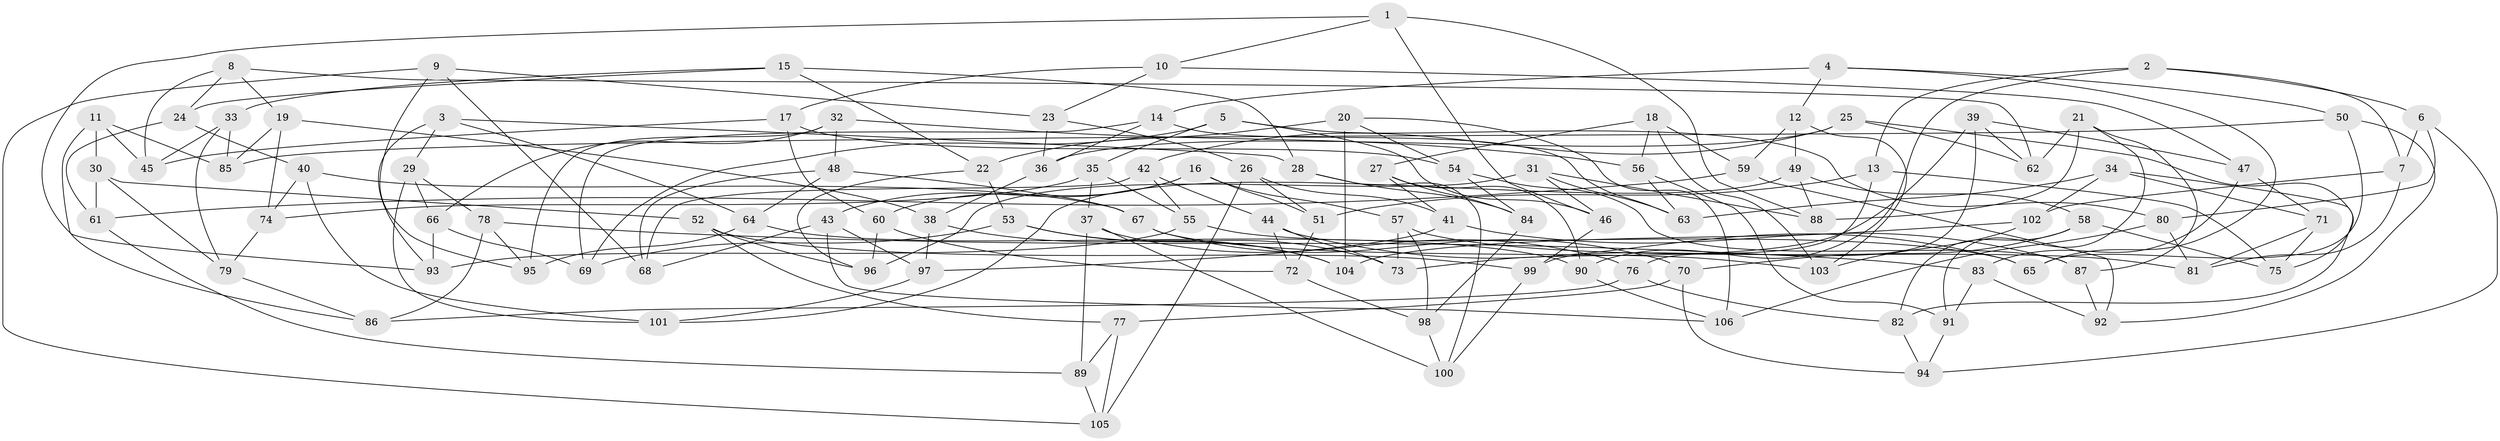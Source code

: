 // coarse degree distribution, {6: 0.20270270270270271, 4: 0.6891891891891891, 7: 0.02702702702702703, 8: 0.08108108108108109}
// Generated by graph-tools (version 1.1) at 2025/20/03/04/25 18:20:28]
// undirected, 106 vertices, 212 edges
graph export_dot {
graph [start="1"]
  node [color=gray90,style=filled];
  1;
  2;
  3;
  4;
  5;
  6;
  7;
  8;
  9;
  10;
  11;
  12;
  13;
  14;
  15;
  16;
  17;
  18;
  19;
  20;
  21;
  22;
  23;
  24;
  25;
  26;
  27;
  28;
  29;
  30;
  31;
  32;
  33;
  34;
  35;
  36;
  37;
  38;
  39;
  40;
  41;
  42;
  43;
  44;
  45;
  46;
  47;
  48;
  49;
  50;
  51;
  52;
  53;
  54;
  55;
  56;
  57;
  58;
  59;
  60;
  61;
  62;
  63;
  64;
  65;
  66;
  67;
  68;
  69;
  70;
  71;
  72;
  73;
  74;
  75;
  76;
  77;
  78;
  79;
  80;
  81;
  82;
  83;
  84;
  85;
  86;
  87;
  88;
  89;
  90;
  91;
  92;
  93;
  94;
  95;
  96;
  97;
  98;
  99;
  100;
  101;
  102;
  103;
  104;
  105;
  106;
  1 -- 46;
  1 -- 10;
  1 -- 88;
  1 -- 93;
  2 -- 6;
  2 -- 13;
  2 -- 90;
  2 -- 7;
  3 -- 93;
  3 -- 64;
  3 -- 29;
  3 -- 28;
  4 -- 12;
  4 -- 14;
  4 -- 50;
  4 -- 65;
  5 -- 35;
  5 -- 69;
  5 -- 80;
  5 -- 46;
  6 -- 94;
  6 -- 7;
  6 -- 80;
  7 -- 81;
  7 -- 102;
  8 -- 19;
  8 -- 45;
  8 -- 24;
  8 -- 62;
  9 -- 68;
  9 -- 95;
  9 -- 23;
  9 -- 105;
  10 -- 23;
  10 -- 17;
  10 -- 47;
  11 -- 45;
  11 -- 86;
  11 -- 85;
  11 -- 30;
  12 -- 49;
  12 -- 103;
  12 -- 59;
  13 -- 51;
  13 -- 99;
  13 -- 75;
  14 -- 36;
  14 -- 63;
  14 -- 69;
  15 -- 22;
  15 -- 33;
  15 -- 24;
  15 -- 28;
  16 -- 43;
  16 -- 51;
  16 -- 60;
  16 -- 57;
  17 -- 45;
  17 -- 54;
  17 -- 60;
  18 -- 103;
  18 -- 27;
  18 -- 59;
  18 -- 56;
  19 -- 38;
  19 -- 85;
  19 -- 74;
  20 -- 106;
  20 -- 104;
  20 -- 54;
  20 -- 22;
  21 -- 87;
  21 -- 91;
  21 -- 62;
  21 -- 88;
  22 -- 96;
  22 -- 53;
  23 -- 36;
  23 -- 26;
  24 -- 61;
  24 -- 40;
  25 -- 62;
  25 -- 42;
  25 -- 75;
  25 -- 36;
  26 -- 41;
  26 -- 51;
  26 -- 105;
  27 -- 90;
  27 -- 84;
  27 -- 41;
  28 -- 100;
  28 -- 84;
  29 -- 78;
  29 -- 101;
  29 -- 66;
  30 -- 61;
  30 -- 52;
  30 -- 79;
  31 -- 63;
  31 -- 88;
  31 -- 46;
  31 -- 96;
  32 -- 95;
  32 -- 56;
  32 -- 48;
  32 -- 66;
  33 -- 45;
  33 -- 85;
  33 -- 79;
  34 -- 63;
  34 -- 82;
  34 -- 102;
  34 -- 71;
  35 -- 37;
  35 -- 55;
  35 -- 74;
  36 -- 38;
  37 -- 89;
  37 -- 100;
  37 -- 76;
  38 -- 104;
  38 -- 97;
  39 -- 47;
  39 -- 73;
  39 -- 76;
  39 -- 62;
  40 -- 67;
  40 -- 101;
  40 -- 74;
  41 -- 97;
  41 -- 87;
  42 -- 68;
  42 -- 55;
  42 -- 44;
  43 -- 97;
  43 -- 106;
  43 -- 68;
  44 -- 73;
  44 -- 65;
  44 -- 72;
  46 -- 99;
  47 -- 71;
  47 -- 83;
  48 -- 67;
  48 -- 64;
  48 -- 68;
  49 -- 58;
  49 -- 88;
  49 -- 101;
  50 -- 85;
  50 -- 65;
  50 -- 92;
  51 -- 72;
  52 -- 77;
  52 -- 96;
  52 -- 99;
  53 -- 73;
  53 -- 104;
  53 -- 69;
  54 -- 84;
  54 -- 87;
  55 -- 65;
  55 -- 93;
  56 -- 91;
  56 -- 63;
  57 -- 81;
  57 -- 98;
  57 -- 73;
  58 -- 70;
  58 -- 82;
  58 -- 75;
  59 -- 92;
  59 -- 61;
  60 -- 96;
  60 -- 72;
  61 -- 89;
  64 -- 90;
  64 -- 95;
  66 -- 69;
  66 -- 93;
  67 -- 70;
  67 -- 103;
  70 -- 94;
  70 -- 77;
  71 -- 81;
  71 -- 75;
  72 -- 98;
  74 -- 79;
  76 -- 82;
  76 -- 86;
  77 -- 89;
  77 -- 105;
  78 -- 86;
  78 -- 83;
  78 -- 95;
  79 -- 86;
  80 -- 106;
  80 -- 81;
  82 -- 94;
  83 -- 92;
  83 -- 91;
  84 -- 98;
  87 -- 92;
  89 -- 105;
  90 -- 106;
  91 -- 94;
  97 -- 101;
  98 -- 100;
  99 -- 100;
  102 -- 104;
  102 -- 103;
}
